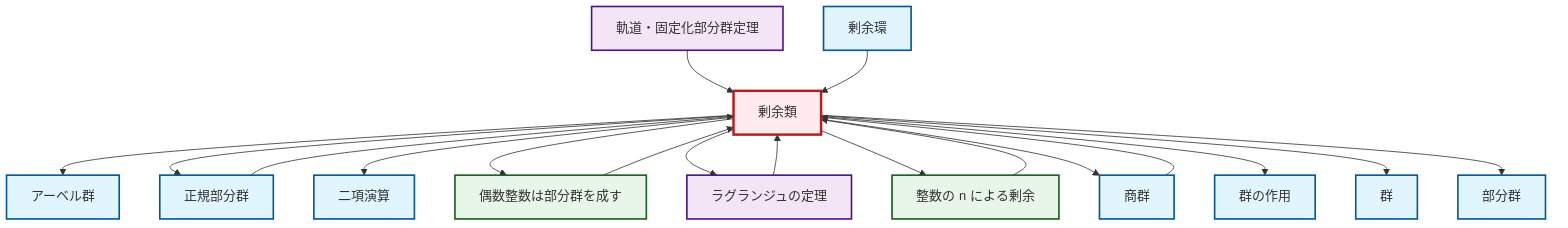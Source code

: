 graph TD
    classDef definition fill:#e1f5fe,stroke:#01579b,stroke-width:2px
    classDef theorem fill:#f3e5f5,stroke:#4a148c,stroke-width:2px
    classDef axiom fill:#fff3e0,stroke:#e65100,stroke-width:2px
    classDef example fill:#e8f5e9,stroke:#1b5e20,stroke-width:2px
    classDef current fill:#ffebee,stroke:#b71c1c,stroke-width:3px
    def-coset["剰余類"]:::definition
    thm-orbit-stabilizer["軌道・固定化部分群定理"]:::theorem
    def-group["群"]:::definition
    def-abelian-group["アーベル群"]:::definition
    def-quotient-group["商群"]:::definition
    def-quotient-ring["剰余環"]:::definition
    ex-quotient-integers-mod-n["整数の n による剰余"]:::example
    def-group-action["群の作用"]:::definition
    ex-even-integers-subgroup["偶数整数は部分群を成す"]:::example
    def-binary-operation["二項演算"]:::definition
    def-normal-subgroup["正規部分群"]:::definition
    thm-lagrange["ラグランジュの定理"]:::theorem
    def-subgroup["部分群"]:::definition
    ex-even-integers-subgroup --> def-coset
    def-coset --> def-abelian-group
    def-coset --> def-normal-subgroup
    def-coset --> def-binary-operation
    def-coset --> ex-even-integers-subgroup
    def-coset --> thm-lagrange
    def-normal-subgroup --> def-coset
    ex-quotient-integers-mod-n --> def-coset
    def-coset --> ex-quotient-integers-mod-n
    def-coset --> def-quotient-group
    thm-orbit-stabilizer --> def-coset
    thm-lagrange --> def-coset
    def-quotient-group --> def-coset
    def-quotient-ring --> def-coset
    def-coset --> def-group-action
    def-coset --> def-group
    def-coset --> def-subgroup
    class def-coset current